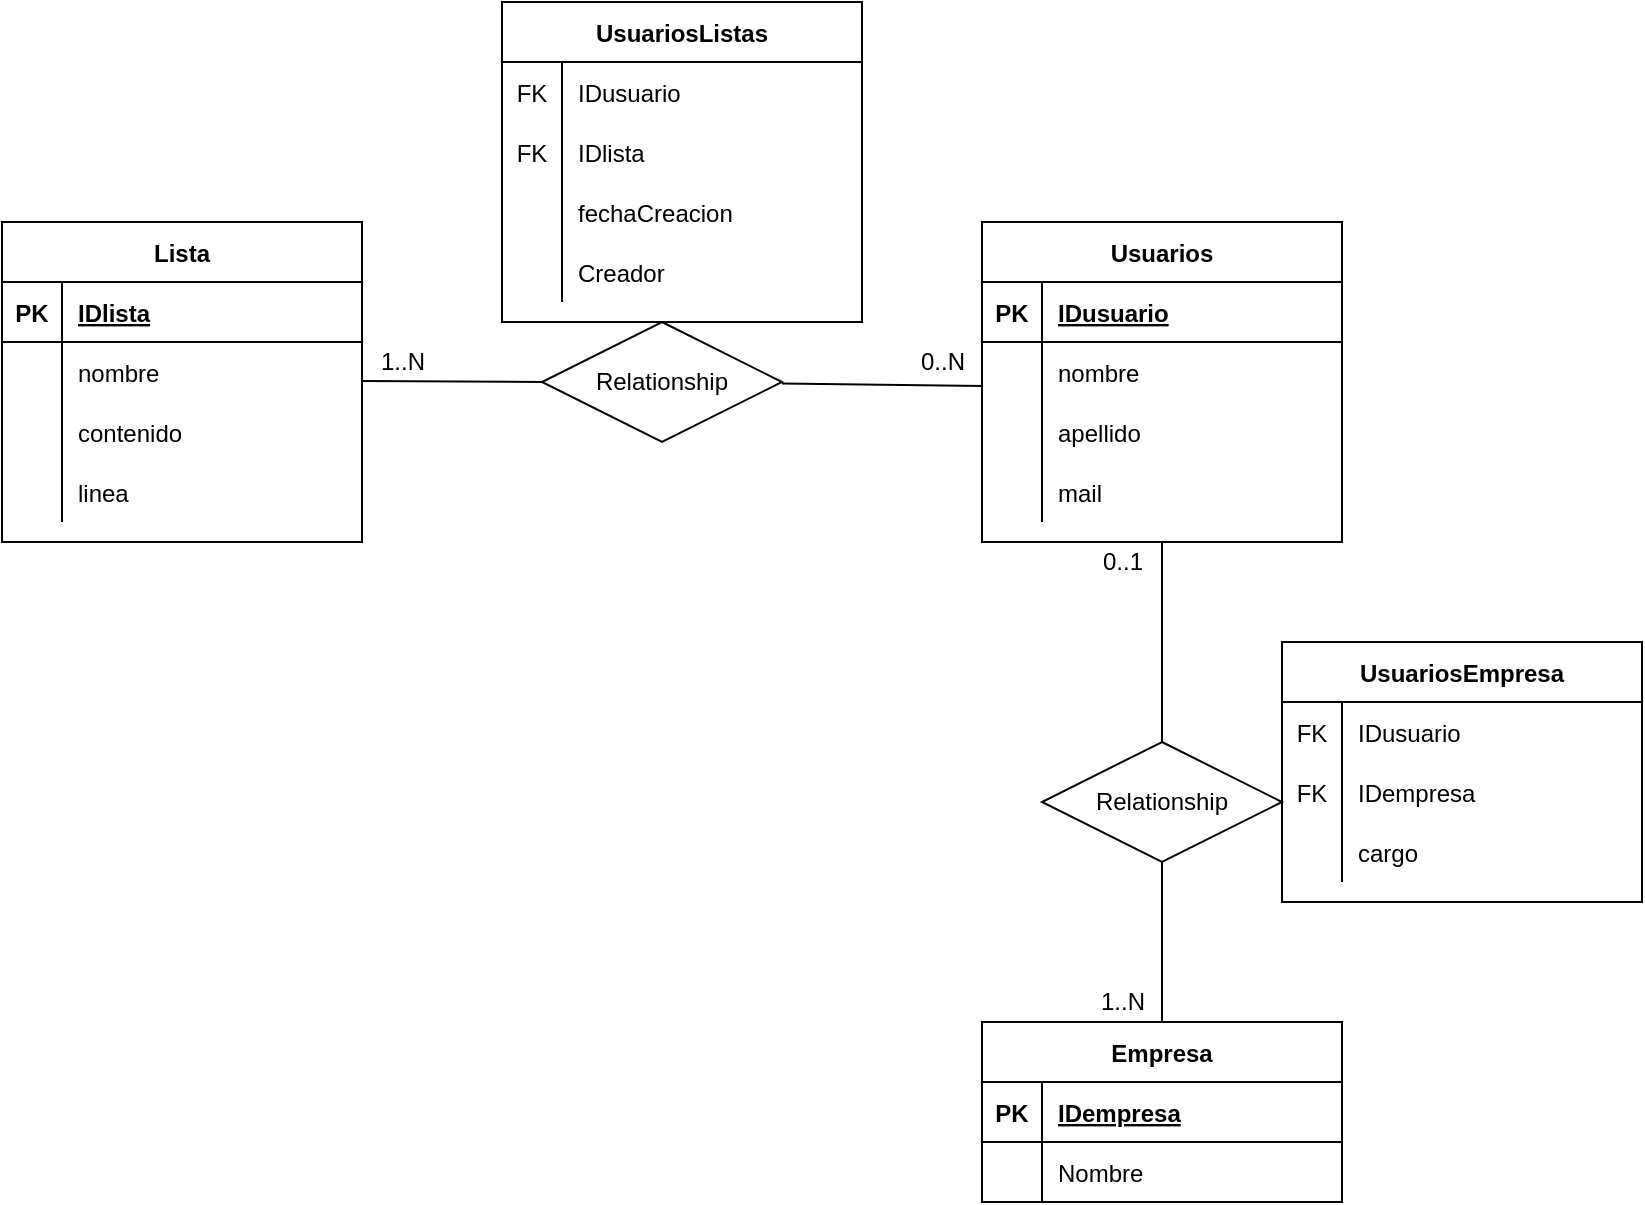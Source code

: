 <mxfile version="13.3.7"><diagram id="OyqH9BM1PH6md8q32eIH" name="Page-1"><mxGraphModel dx="1422" dy="794" grid="1" gridSize="10" guides="1" tooltips="1" connect="1" arrows="1" fold="1" page="1" pageScale="1" pageWidth="1169" pageHeight="827" math="0" shadow="0"><root><mxCell id="0"/><mxCell id="1" parent="0"/><mxCell id="w2FxfL0U14pvJxvwuysx-2" value="Lista" style="shape=table;startSize=30;container=1;collapsible=1;childLayout=tableLayout;fixedRows=1;rowLines=0;fontStyle=1;align=center;resizeLast=1;" vertex="1" parent="1"><mxGeometry x="120" y="120" width="180" height="160" as="geometry"/></mxCell><mxCell id="w2FxfL0U14pvJxvwuysx-3" value="" style="shape=partialRectangle;collapsible=0;dropTarget=0;pointerEvents=0;fillColor=none;top=0;left=0;bottom=1;right=0;points=[[0,0.5],[1,0.5]];portConstraint=eastwest;" vertex="1" parent="w2FxfL0U14pvJxvwuysx-2"><mxGeometry y="30" width="180" height="30" as="geometry"/></mxCell><mxCell id="w2FxfL0U14pvJxvwuysx-4" value="PK" style="shape=partialRectangle;connectable=0;fillColor=none;top=0;left=0;bottom=0;right=0;fontStyle=1;overflow=hidden;" vertex="1" parent="w2FxfL0U14pvJxvwuysx-3"><mxGeometry width="30" height="30" as="geometry"/></mxCell><mxCell id="w2FxfL0U14pvJxvwuysx-5" value="IDlista" style="shape=partialRectangle;connectable=0;fillColor=none;top=0;left=0;bottom=0;right=0;align=left;spacingLeft=6;fontStyle=5;overflow=hidden;" vertex="1" parent="w2FxfL0U14pvJxvwuysx-3"><mxGeometry x="30" width="150" height="30" as="geometry"/></mxCell><mxCell id="w2FxfL0U14pvJxvwuysx-6" value="" style="shape=partialRectangle;collapsible=0;dropTarget=0;pointerEvents=0;fillColor=none;top=0;left=0;bottom=0;right=0;points=[[0,0.5],[1,0.5]];portConstraint=eastwest;" vertex="1" parent="w2FxfL0U14pvJxvwuysx-2"><mxGeometry y="60" width="180" height="30" as="geometry"/></mxCell><mxCell id="w2FxfL0U14pvJxvwuysx-7" value="" style="shape=partialRectangle;connectable=0;fillColor=none;top=0;left=0;bottom=0;right=0;editable=1;overflow=hidden;" vertex="1" parent="w2FxfL0U14pvJxvwuysx-6"><mxGeometry width="30" height="30" as="geometry"/></mxCell><mxCell id="w2FxfL0U14pvJxvwuysx-8" value="nombre" style="shape=partialRectangle;connectable=0;fillColor=none;top=0;left=0;bottom=0;right=0;align=left;spacingLeft=6;overflow=hidden;" vertex="1" parent="w2FxfL0U14pvJxvwuysx-6"><mxGeometry x="30" width="150" height="30" as="geometry"/></mxCell><mxCell id="w2FxfL0U14pvJxvwuysx-9" value="" style="shape=partialRectangle;collapsible=0;dropTarget=0;pointerEvents=0;fillColor=none;top=0;left=0;bottom=0;right=0;points=[[0,0.5],[1,0.5]];portConstraint=eastwest;" vertex="1" parent="w2FxfL0U14pvJxvwuysx-2"><mxGeometry y="90" width="180" height="30" as="geometry"/></mxCell><mxCell id="w2FxfL0U14pvJxvwuysx-10" value="" style="shape=partialRectangle;connectable=0;fillColor=none;top=0;left=0;bottom=0;right=0;editable=1;overflow=hidden;" vertex="1" parent="w2FxfL0U14pvJxvwuysx-9"><mxGeometry width="30" height="30" as="geometry"/></mxCell><mxCell id="w2FxfL0U14pvJxvwuysx-11" value="contenido" style="shape=partialRectangle;connectable=0;fillColor=none;top=0;left=0;bottom=0;right=0;align=left;spacingLeft=6;overflow=hidden;" vertex="1" parent="w2FxfL0U14pvJxvwuysx-9"><mxGeometry x="30" width="150" height="30" as="geometry"/></mxCell><mxCell id="w2FxfL0U14pvJxvwuysx-86" value="" style="shape=partialRectangle;collapsible=0;dropTarget=0;pointerEvents=0;fillColor=none;top=0;left=0;bottom=0;right=0;points=[[0,0.5],[1,0.5]];portConstraint=eastwest;" vertex="1" parent="w2FxfL0U14pvJxvwuysx-2"><mxGeometry y="120" width="180" height="30" as="geometry"/></mxCell><mxCell id="w2FxfL0U14pvJxvwuysx-87" value="" style="shape=partialRectangle;connectable=0;fillColor=none;top=0;left=0;bottom=0;right=0;editable=1;overflow=hidden;" vertex="1" parent="w2FxfL0U14pvJxvwuysx-86"><mxGeometry width="30" height="30" as="geometry"/></mxCell><mxCell id="w2FxfL0U14pvJxvwuysx-88" value="linea" style="shape=partialRectangle;connectable=0;fillColor=none;top=0;left=0;bottom=0;right=0;align=left;spacingLeft=6;overflow=hidden;" vertex="1" parent="w2FxfL0U14pvJxvwuysx-86"><mxGeometry x="30" width="150" height="30" as="geometry"/></mxCell><mxCell id="w2FxfL0U14pvJxvwuysx-15" value="Relationship" style="shape=rhombus;perimeter=rhombusPerimeter;whiteSpace=wrap;html=1;align=center;" vertex="1" parent="1"><mxGeometry x="390" y="170" width="120" height="60" as="geometry"/></mxCell><mxCell id="w2FxfL0U14pvJxvwuysx-16" value="Usuarios" style="shape=table;startSize=30;container=1;collapsible=1;childLayout=tableLayout;fixedRows=1;rowLines=0;fontStyle=1;align=center;resizeLast=1;" vertex="1" parent="1"><mxGeometry x="610" y="120" width="180" height="160" as="geometry"/></mxCell><mxCell id="w2FxfL0U14pvJxvwuysx-17" value="" style="shape=partialRectangle;collapsible=0;dropTarget=0;pointerEvents=0;fillColor=none;top=0;left=0;bottom=1;right=0;points=[[0,0.5],[1,0.5]];portConstraint=eastwest;" vertex="1" parent="w2FxfL0U14pvJxvwuysx-16"><mxGeometry y="30" width="180" height="30" as="geometry"/></mxCell><mxCell id="w2FxfL0U14pvJxvwuysx-18" value="PK" style="shape=partialRectangle;connectable=0;fillColor=none;top=0;left=0;bottom=0;right=0;fontStyle=1;overflow=hidden;" vertex="1" parent="w2FxfL0U14pvJxvwuysx-17"><mxGeometry width="30" height="30" as="geometry"/></mxCell><mxCell id="w2FxfL0U14pvJxvwuysx-19" value="IDusuario" style="shape=partialRectangle;connectable=0;fillColor=none;top=0;left=0;bottom=0;right=0;align=left;spacingLeft=6;fontStyle=5;overflow=hidden;" vertex="1" parent="w2FxfL0U14pvJxvwuysx-17"><mxGeometry x="30" width="150" height="30" as="geometry"/></mxCell><mxCell id="w2FxfL0U14pvJxvwuysx-20" value="" style="shape=partialRectangle;collapsible=0;dropTarget=0;pointerEvents=0;fillColor=none;top=0;left=0;bottom=0;right=0;points=[[0,0.5],[1,0.5]];portConstraint=eastwest;" vertex="1" parent="w2FxfL0U14pvJxvwuysx-16"><mxGeometry y="60" width="180" height="30" as="geometry"/></mxCell><mxCell id="w2FxfL0U14pvJxvwuysx-21" value="" style="shape=partialRectangle;connectable=0;fillColor=none;top=0;left=0;bottom=0;right=0;editable=1;overflow=hidden;" vertex="1" parent="w2FxfL0U14pvJxvwuysx-20"><mxGeometry width="30" height="30" as="geometry"/></mxCell><mxCell id="w2FxfL0U14pvJxvwuysx-22" value="nombre" style="shape=partialRectangle;connectable=0;fillColor=none;top=0;left=0;bottom=0;right=0;align=left;spacingLeft=6;overflow=hidden;" vertex="1" parent="w2FxfL0U14pvJxvwuysx-20"><mxGeometry x="30" width="150" height="30" as="geometry"/></mxCell><mxCell id="w2FxfL0U14pvJxvwuysx-23" value="" style="shape=partialRectangle;collapsible=0;dropTarget=0;pointerEvents=0;fillColor=none;top=0;left=0;bottom=0;right=0;points=[[0,0.5],[1,0.5]];portConstraint=eastwest;" vertex="1" parent="w2FxfL0U14pvJxvwuysx-16"><mxGeometry y="90" width="180" height="30" as="geometry"/></mxCell><mxCell id="w2FxfL0U14pvJxvwuysx-24" value="" style="shape=partialRectangle;connectable=0;fillColor=none;top=0;left=0;bottom=0;right=0;editable=1;overflow=hidden;" vertex="1" parent="w2FxfL0U14pvJxvwuysx-23"><mxGeometry width="30" height="30" as="geometry"/></mxCell><mxCell id="w2FxfL0U14pvJxvwuysx-25" value="apellido" style="shape=partialRectangle;connectable=0;fillColor=none;top=0;left=0;bottom=0;right=0;align=left;spacingLeft=6;overflow=hidden;" vertex="1" parent="w2FxfL0U14pvJxvwuysx-23"><mxGeometry x="30" width="150" height="30" as="geometry"/></mxCell><mxCell id="w2FxfL0U14pvJxvwuysx-26" value="" style="shape=partialRectangle;collapsible=0;dropTarget=0;pointerEvents=0;fillColor=none;top=0;left=0;bottom=0;right=0;points=[[0,0.5],[1,0.5]];portConstraint=eastwest;" vertex="1" parent="w2FxfL0U14pvJxvwuysx-16"><mxGeometry y="120" width="180" height="30" as="geometry"/></mxCell><mxCell id="w2FxfL0U14pvJxvwuysx-27" value="" style="shape=partialRectangle;connectable=0;fillColor=none;top=0;left=0;bottom=0;right=0;editable=1;overflow=hidden;" vertex="1" parent="w2FxfL0U14pvJxvwuysx-26"><mxGeometry width="30" height="30" as="geometry"/></mxCell><mxCell id="w2FxfL0U14pvJxvwuysx-28" value="mail" style="shape=partialRectangle;connectable=0;fillColor=none;top=0;left=0;bottom=0;right=0;align=left;spacingLeft=6;overflow=hidden;" vertex="1" parent="w2FxfL0U14pvJxvwuysx-26"><mxGeometry x="30" width="150" height="30" as="geometry"/></mxCell><mxCell id="w2FxfL0U14pvJxvwuysx-32" value="Empresa" style="shape=table;startSize=30;container=1;collapsible=1;childLayout=tableLayout;fixedRows=1;rowLines=0;fontStyle=1;align=center;resizeLast=1;" vertex="1" parent="1"><mxGeometry x="610" y="520" width="180" height="90" as="geometry"/></mxCell><mxCell id="w2FxfL0U14pvJxvwuysx-33" value="" style="shape=partialRectangle;collapsible=0;dropTarget=0;pointerEvents=0;fillColor=none;top=0;left=0;bottom=1;right=0;points=[[0,0.5],[1,0.5]];portConstraint=eastwest;" vertex="1" parent="w2FxfL0U14pvJxvwuysx-32"><mxGeometry y="30" width="180" height="30" as="geometry"/></mxCell><mxCell id="w2FxfL0U14pvJxvwuysx-34" value="PK" style="shape=partialRectangle;connectable=0;fillColor=none;top=0;left=0;bottom=0;right=0;fontStyle=1;overflow=hidden;" vertex="1" parent="w2FxfL0U14pvJxvwuysx-33"><mxGeometry width="30" height="30" as="geometry"/></mxCell><mxCell id="w2FxfL0U14pvJxvwuysx-35" value="IDempresa" style="shape=partialRectangle;connectable=0;fillColor=none;top=0;left=0;bottom=0;right=0;align=left;spacingLeft=6;fontStyle=5;overflow=hidden;" vertex="1" parent="w2FxfL0U14pvJxvwuysx-33"><mxGeometry x="30" width="150" height="30" as="geometry"/></mxCell><mxCell id="w2FxfL0U14pvJxvwuysx-36" value="" style="shape=partialRectangle;collapsible=0;dropTarget=0;pointerEvents=0;fillColor=none;top=0;left=0;bottom=0;right=0;points=[[0,0.5],[1,0.5]];portConstraint=eastwest;" vertex="1" parent="w2FxfL0U14pvJxvwuysx-32"><mxGeometry y="60" width="180" height="30" as="geometry"/></mxCell><mxCell id="w2FxfL0U14pvJxvwuysx-37" value="" style="shape=partialRectangle;connectable=0;fillColor=none;top=0;left=0;bottom=0;right=0;editable=1;overflow=hidden;" vertex="1" parent="w2FxfL0U14pvJxvwuysx-36"><mxGeometry width="30" height="30" as="geometry"/></mxCell><mxCell id="w2FxfL0U14pvJxvwuysx-38" value="Nombre" style="shape=partialRectangle;connectable=0;fillColor=none;top=0;left=0;bottom=0;right=0;align=left;spacingLeft=6;overflow=hidden;" vertex="1" parent="w2FxfL0U14pvJxvwuysx-36"><mxGeometry x="30" width="150" height="30" as="geometry"/></mxCell><mxCell id="w2FxfL0U14pvJxvwuysx-45" value="Relationship" style="shape=rhombus;perimeter=rhombusPerimeter;whiteSpace=wrap;html=1;align=center;" vertex="1" parent="1"><mxGeometry x="640" y="380" width="120" height="60" as="geometry"/></mxCell><mxCell id="w2FxfL0U14pvJxvwuysx-46" value="" style="endArrow=none;html=1;rounded=0;entryX=0;entryY=0.5;entryDx=0;entryDy=0;" edge="1" parent="1" target="w2FxfL0U14pvJxvwuysx-15"><mxGeometry relative="1" as="geometry"><mxPoint x="300" y="199.5" as="sourcePoint"/><mxPoint x="380" y="200" as="targetPoint"/></mxGeometry></mxCell><mxCell id="w2FxfL0U14pvJxvwuysx-49" value="" style="endArrow=none;html=1;rounded=0;exitX=0.5;exitY=1;exitDx=0;exitDy=0;entryX=0.5;entryY=0;entryDx=0;entryDy=0;" edge="1" parent="1" source="w2FxfL0U14pvJxvwuysx-16" target="w2FxfL0U14pvJxvwuysx-45"><mxGeometry relative="1" as="geometry"><mxPoint x="500" y="410" as="sourcePoint"/><mxPoint x="660" y="410" as="targetPoint"/></mxGeometry></mxCell><mxCell id="w2FxfL0U14pvJxvwuysx-50" value="" style="endArrow=none;html=1;rounded=0;entryX=0.5;entryY=1;entryDx=0;entryDy=0;exitX=0.5;exitY=0;exitDx=0;exitDy=0;" edge="1" parent="1" source="w2FxfL0U14pvJxvwuysx-32" target="w2FxfL0U14pvJxvwuysx-45"><mxGeometry relative="1" as="geometry"><mxPoint x="500" y="410" as="sourcePoint"/><mxPoint x="660" y="410" as="targetPoint"/></mxGeometry></mxCell><mxCell id="w2FxfL0U14pvJxvwuysx-51" value="1..N" style="text;html=1;align=center;verticalAlign=middle;resizable=0;points=[];autosize=1;" vertex="1" parent="1"><mxGeometry x="300" y="180" width="40" height="20" as="geometry"/></mxCell><mxCell id="w2FxfL0U14pvJxvwuysx-56" value="0..1" style="text;html=1;align=center;verticalAlign=middle;resizable=0;points=[];autosize=1;" vertex="1" parent="1"><mxGeometry x="660" y="280" width="40" height="20" as="geometry"/></mxCell><mxCell id="w2FxfL0U14pvJxvwuysx-57" value="1..N" style="text;html=1;align=center;verticalAlign=middle;resizable=0;points=[];autosize=1;" vertex="1" parent="1"><mxGeometry x="660" y="500" width="40" height="20" as="geometry"/></mxCell><mxCell id="w2FxfL0U14pvJxvwuysx-54" value="0..N" style="text;html=1;align=center;verticalAlign=middle;resizable=0;points=[];autosize=1;" vertex="1" parent="1"><mxGeometry x="570" y="180" width="40" height="20" as="geometry"/></mxCell><mxCell id="w2FxfL0U14pvJxvwuysx-91" value="" style="endArrow=none;html=1;rounded=0;" edge="1" parent="1"><mxGeometry relative="1" as="geometry"><mxPoint x="510" y="200.75" as="sourcePoint"/><mxPoint x="610" y="202" as="targetPoint"/></mxGeometry></mxCell><mxCell id="w2FxfL0U14pvJxvwuysx-72" value="UsuariosEmpresa" style="shape=table;startSize=30;container=1;collapsible=1;childLayout=tableLayout;fixedRows=1;rowLines=0;fontStyle=1;align=center;resizeLast=1;" vertex="1" parent="1"><mxGeometry x="760" y="330" width="180" height="130" as="geometry"/></mxCell><mxCell id="w2FxfL0U14pvJxvwuysx-76" value="" style="shape=partialRectangle;collapsible=0;dropTarget=0;pointerEvents=0;fillColor=none;top=0;left=0;bottom=0;right=0;points=[[0,0.5],[1,0.5]];portConstraint=eastwest;" vertex="1" parent="w2FxfL0U14pvJxvwuysx-72"><mxGeometry y="30" width="180" height="30" as="geometry"/></mxCell><mxCell id="w2FxfL0U14pvJxvwuysx-77" value="FK" style="shape=partialRectangle;connectable=0;fillColor=none;top=0;left=0;bottom=0;right=0;editable=1;overflow=hidden;" vertex="1" parent="w2FxfL0U14pvJxvwuysx-76"><mxGeometry width="30" height="30" as="geometry"/></mxCell><mxCell id="w2FxfL0U14pvJxvwuysx-78" value="IDusuario" style="shape=partialRectangle;connectable=0;fillColor=none;top=0;left=0;bottom=0;right=0;align=left;spacingLeft=6;overflow=hidden;" vertex="1" parent="w2FxfL0U14pvJxvwuysx-76"><mxGeometry x="30" width="150" height="30" as="geometry"/></mxCell><mxCell id="w2FxfL0U14pvJxvwuysx-79" value="" style="shape=partialRectangle;collapsible=0;dropTarget=0;pointerEvents=0;fillColor=none;top=0;left=0;bottom=0;right=0;points=[[0,0.5],[1,0.5]];portConstraint=eastwest;" vertex="1" parent="w2FxfL0U14pvJxvwuysx-72"><mxGeometry y="60" width="180" height="30" as="geometry"/></mxCell><mxCell id="w2FxfL0U14pvJxvwuysx-80" value="FK" style="shape=partialRectangle;connectable=0;fillColor=none;top=0;left=0;bottom=0;right=0;editable=1;overflow=hidden;" vertex="1" parent="w2FxfL0U14pvJxvwuysx-79"><mxGeometry width="30" height="30" as="geometry"/></mxCell><mxCell id="w2FxfL0U14pvJxvwuysx-81" value="IDempresa" style="shape=partialRectangle;connectable=0;fillColor=none;top=0;left=0;bottom=0;right=0;align=left;spacingLeft=6;overflow=hidden;" vertex="1" parent="w2FxfL0U14pvJxvwuysx-79"><mxGeometry x="30" width="150" height="30" as="geometry"/></mxCell><mxCell id="w2FxfL0U14pvJxvwuysx-92" value="" style="shape=partialRectangle;collapsible=0;dropTarget=0;pointerEvents=0;fillColor=none;top=0;left=0;bottom=0;right=0;points=[[0,0.5],[1,0.5]];portConstraint=eastwest;" vertex="1" parent="w2FxfL0U14pvJxvwuysx-72"><mxGeometry y="90" width="180" height="30" as="geometry"/></mxCell><mxCell id="w2FxfL0U14pvJxvwuysx-93" value="" style="shape=partialRectangle;connectable=0;fillColor=none;top=0;left=0;bottom=0;right=0;editable=1;overflow=hidden;" vertex="1" parent="w2FxfL0U14pvJxvwuysx-92"><mxGeometry width="30" height="30" as="geometry"/></mxCell><mxCell id="w2FxfL0U14pvJxvwuysx-94" value="cargo" style="shape=partialRectangle;connectable=0;fillColor=none;top=0;left=0;bottom=0;right=0;align=left;spacingLeft=6;overflow=hidden;" vertex="1" parent="w2FxfL0U14pvJxvwuysx-92"><mxGeometry x="30" width="150" height="30" as="geometry"/></mxCell><mxCell id="w2FxfL0U14pvJxvwuysx-59" value="UsuariosListas" style="shape=table;startSize=30;container=1;collapsible=1;childLayout=tableLayout;fixedRows=1;rowLines=0;fontStyle=1;align=center;resizeLast=1;" vertex="1" parent="1"><mxGeometry x="370" y="10" width="180" height="160" as="geometry"/></mxCell><mxCell id="w2FxfL0U14pvJxvwuysx-63" value="" style="shape=partialRectangle;collapsible=0;dropTarget=0;pointerEvents=0;fillColor=none;top=0;left=0;bottom=0;right=0;points=[[0,0.5],[1,0.5]];portConstraint=eastwest;" vertex="1" parent="w2FxfL0U14pvJxvwuysx-59"><mxGeometry y="30" width="180" height="30" as="geometry"/></mxCell><mxCell id="w2FxfL0U14pvJxvwuysx-64" value="FK" style="shape=partialRectangle;connectable=0;fillColor=none;top=0;left=0;bottom=0;right=0;editable=1;overflow=hidden;" vertex="1" parent="w2FxfL0U14pvJxvwuysx-63"><mxGeometry width="30" height="30" as="geometry"/></mxCell><mxCell id="w2FxfL0U14pvJxvwuysx-65" value="IDusuario" style="shape=partialRectangle;connectable=0;fillColor=none;top=0;left=0;bottom=0;right=0;align=left;spacingLeft=6;overflow=hidden;" vertex="1" parent="w2FxfL0U14pvJxvwuysx-63"><mxGeometry x="30" width="150" height="30" as="geometry"/></mxCell><mxCell id="w2FxfL0U14pvJxvwuysx-66" value="" style="shape=partialRectangle;collapsible=0;dropTarget=0;pointerEvents=0;fillColor=none;top=0;left=0;bottom=0;right=0;points=[[0,0.5],[1,0.5]];portConstraint=eastwest;" vertex="1" parent="w2FxfL0U14pvJxvwuysx-59"><mxGeometry y="60" width="180" height="30" as="geometry"/></mxCell><mxCell id="w2FxfL0U14pvJxvwuysx-67" value="FK" style="shape=partialRectangle;connectable=0;fillColor=none;top=0;left=0;bottom=0;right=0;editable=1;overflow=hidden;" vertex="1" parent="w2FxfL0U14pvJxvwuysx-66"><mxGeometry width="30" height="30" as="geometry"/></mxCell><mxCell id="w2FxfL0U14pvJxvwuysx-68" value="IDlista" style="shape=partialRectangle;connectable=0;fillColor=none;top=0;left=0;bottom=0;right=0;align=left;spacingLeft=6;overflow=hidden;" vertex="1" parent="w2FxfL0U14pvJxvwuysx-66"><mxGeometry x="30" width="150" height="30" as="geometry"/></mxCell><mxCell id="w2FxfL0U14pvJxvwuysx-96" value="" style="shape=partialRectangle;collapsible=0;dropTarget=0;pointerEvents=0;fillColor=none;top=0;left=0;bottom=0;right=0;points=[[0,0.5],[1,0.5]];portConstraint=eastwest;" vertex="1" parent="w2FxfL0U14pvJxvwuysx-59"><mxGeometry y="90" width="180" height="30" as="geometry"/></mxCell><mxCell id="w2FxfL0U14pvJxvwuysx-97" value="" style="shape=partialRectangle;connectable=0;fillColor=none;top=0;left=0;bottom=0;right=0;editable=1;overflow=hidden;" vertex="1" parent="w2FxfL0U14pvJxvwuysx-96"><mxGeometry width="30" height="30" as="geometry"/></mxCell><mxCell id="w2FxfL0U14pvJxvwuysx-98" value="fechaCreacion" style="shape=partialRectangle;connectable=0;fillColor=none;top=0;left=0;bottom=0;right=0;align=left;spacingLeft=6;overflow=hidden;" vertex="1" parent="w2FxfL0U14pvJxvwuysx-96"><mxGeometry x="30" width="150" height="30" as="geometry"/></mxCell><mxCell id="w2FxfL0U14pvJxvwuysx-99" value="" style="shape=partialRectangle;collapsible=0;dropTarget=0;pointerEvents=0;fillColor=none;top=0;left=0;bottom=0;right=0;points=[[0,0.5],[1,0.5]];portConstraint=eastwest;" vertex="1" parent="w2FxfL0U14pvJxvwuysx-59"><mxGeometry y="120" width="180" height="30" as="geometry"/></mxCell><mxCell id="w2FxfL0U14pvJxvwuysx-100" value="" style="shape=partialRectangle;connectable=0;fillColor=none;top=0;left=0;bottom=0;right=0;editable=1;overflow=hidden;" vertex="1" parent="w2FxfL0U14pvJxvwuysx-99"><mxGeometry width="30" height="30" as="geometry"/></mxCell><mxCell id="w2FxfL0U14pvJxvwuysx-101" value="Creador" style="shape=partialRectangle;connectable=0;fillColor=none;top=0;left=0;bottom=0;right=0;align=left;spacingLeft=6;overflow=hidden;" vertex="1" parent="w2FxfL0U14pvJxvwuysx-99"><mxGeometry x="30" width="150" height="30" as="geometry"/></mxCell></root></mxGraphModel></diagram></mxfile>